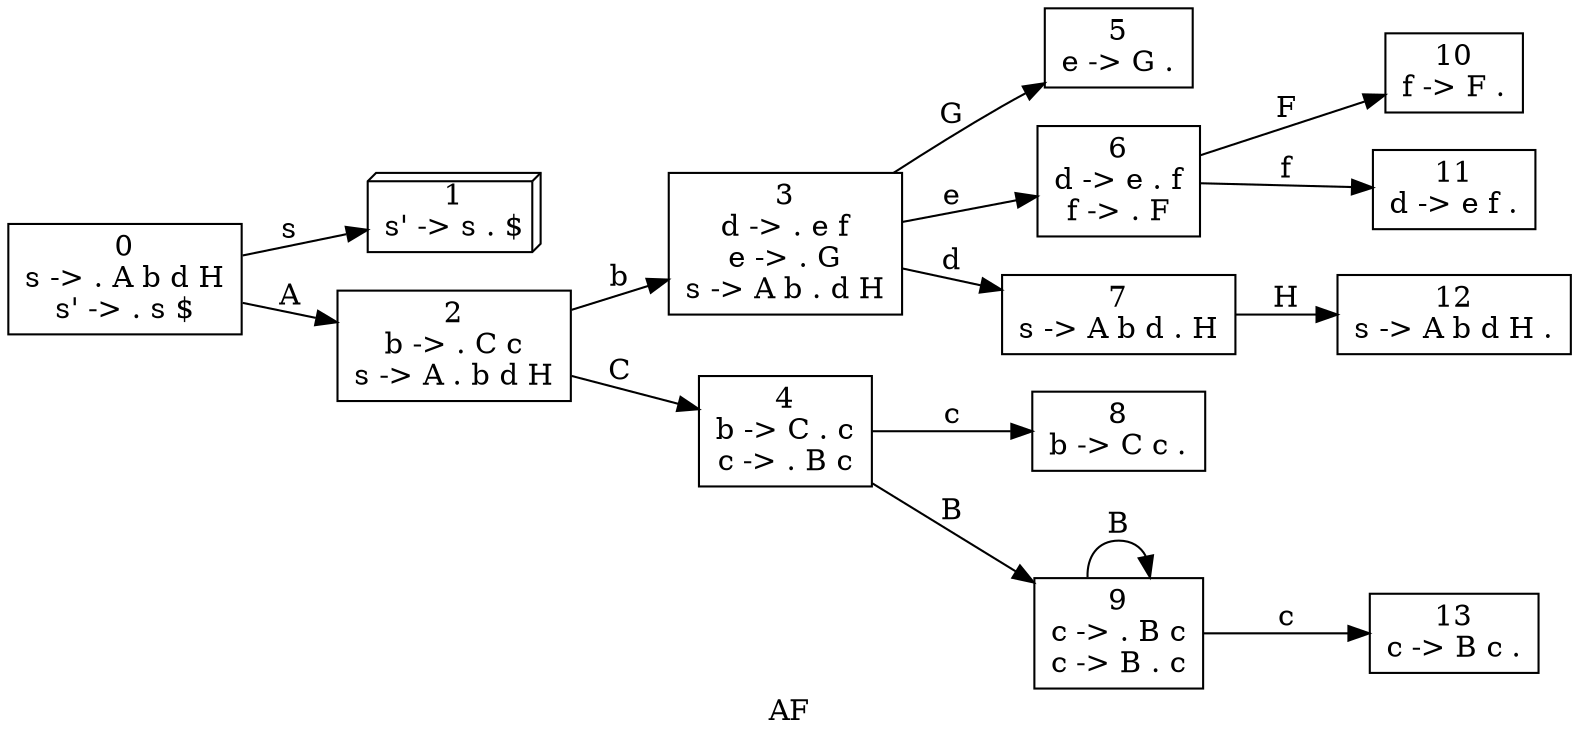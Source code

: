 // LR0
digraph {
	rankdir=LR
	label=AF
	0 [label="0
s -> . A b d H
s' -> . s $" shape=box]
	1 [label="1
s' -> s . $" shape=box3d]
	0 -> 1 [label=s]
	2 [label="2
b -> . C c
s -> A . b d H" shape=box]
	3 [label="3
d -> . e f
e -> . G
s -> A b . d H" shape=box]
	5 [label="5
e -> G ." shape=box]
	3 -> 5 [label=G]
	6 [label="6
d -> e . f
f -> . F" shape=box]
	10 [label="10
f -> F ." shape=box]
	6 -> 10 [label=F]
	11 [label="11
d -> e f ." shape=box]
	6 -> 11 [label=f]
	3 -> 6 [label=e]
	7 [label="7
s -> A b d . H" shape=box]
	12 [label="12
s -> A b d H ." shape=box]
	7 -> 12 [label=H]
	3 -> 7 [label=d]
	2 -> 3 [label=b]
	4 [label="4
b -> C . c
c -> . B c" shape=box]
	8 [label="8
b -> C c ." shape=box]
	4 -> 8 [label=c]
	9 [label="9
c -> . B c
c -> B . c" shape=box]
	13 [label="13
c -> B c ." shape=box]
	9 -> 13 [label=c]
	9 -> 9 [label=B]
	4 -> 9 [label=B]
	2 -> 4 [label=C]
	0 -> 2 [label=A]
}
